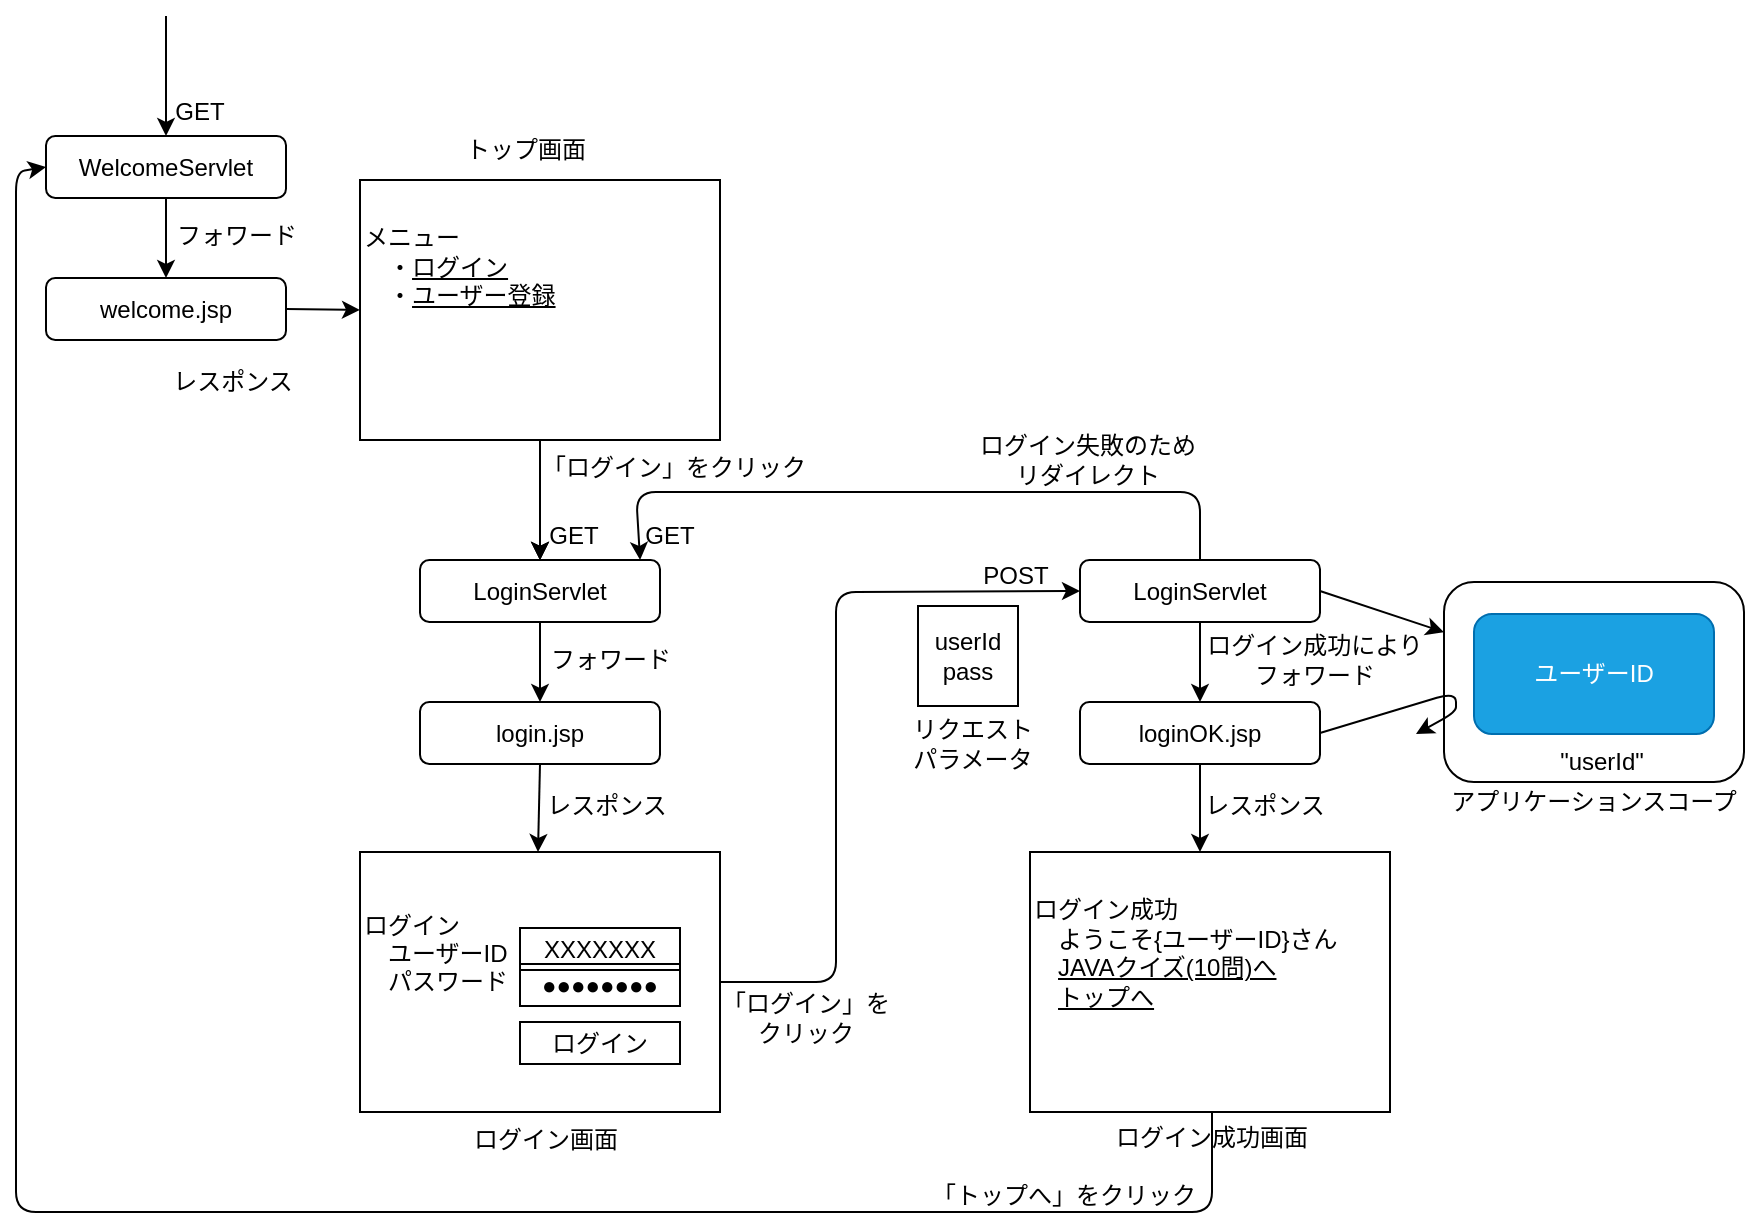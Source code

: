 <mxfile>
    <diagram id="cOPPHnaynSb4PC9Ppda5" name="ページ1">
        <mxGraphModel dx="1489" dy="1618" grid="1" gridSize="10" guides="1" tooltips="1" connect="1" arrows="1" fold="1" page="1" pageScale="1" pageWidth="827" pageHeight="1169" math="0" shadow="0">
            <root>
                <mxCell id="0"/>
                <mxCell id="1" parent="0"/>
                <mxCell id="21" value="" style="edgeStyle=none;html=1;" parent="1" source="2" target="19" edge="1">
                    <mxGeometry relative="1" as="geometry"/>
                </mxCell>
                <mxCell id="2" value="メニュー&lt;br&gt;　・&lt;u&gt;ログイン&lt;/u&gt;&lt;br&gt;　・&lt;u&gt;ユーザー登録&lt;br&gt;&lt;br&gt;&lt;br&gt;&lt;br&gt;&lt;/u&gt;" style="rounded=0;whiteSpace=wrap;html=1;align=left;" parent="1" vertex="1">
                    <mxGeometry x="-644" y="-1079" width="180" height="130" as="geometry"/>
                </mxCell>
                <mxCell id="3" value="ログイン&lt;br&gt;　ユーザーID&lt;br&gt;　パスワード&lt;br&gt;&lt;br&gt;&lt;br&gt;" style="rounded=0;whiteSpace=wrap;html=1;align=left;" parent="1" vertex="1">
                    <mxGeometry x="-644" y="-743" width="180" height="130" as="geometry"/>
                </mxCell>
                <mxCell id="4" value="XXXXXXX" style="text;html=1;strokeColor=default;fillColor=none;align=center;verticalAlign=middle;whiteSpace=wrap;rounded=0;" parent="1" vertex="1">
                    <mxGeometry x="-564" y="-705" width="80" height="21" as="geometry"/>
                </mxCell>
                <mxCell id="5" value="●●●●●●●●" style="text;html=1;strokeColor=default;fillColor=none;align=center;verticalAlign=middle;whiteSpace=wrap;rounded=0;" parent="1" vertex="1">
                    <mxGeometry x="-564" y="-687" width="80" height="21" as="geometry"/>
                </mxCell>
                <mxCell id="6" value="ログイン" style="text;html=1;strokeColor=default;fillColor=none;align=center;verticalAlign=middle;whiteSpace=wrap;rounded=0;" parent="1" vertex="1">
                    <mxGeometry x="-564" y="-658" width="80" height="21" as="geometry"/>
                </mxCell>
                <mxCell id="7" value="ログイン成功&lt;br&gt;　ようこそ{ユーザーID}さん&lt;br&gt;　&lt;u&gt;JAVAクイズ(10問)へ&lt;br&gt;&lt;/u&gt;　&lt;u&gt;トップへ&lt;br&gt;&lt;/u&gt;&lt;u&gt;&lt;br&gt;&lt;br&gt;&lt;/u&gt;" style="rounded=0;whiteSpace=wrap;html=1;align=left;" parent="1" vertex="1">
                    <mxGeometry x="-309" y="-743" width="180" height="130" as="geometry"/>
                </mxCell>
                <mxCell id="8" value="" style="endArrow=classic;html=1;entryX=0;entryY=0.5;entryDx=0;entryDy=0;exitX=0.5;exitY=1;exitDx=0;exitDy=0;" parent="1" target="51" edge="1">
                    <mxGeometry width="50" height="50" relative="1" as="geometry">
                        <mxPoint x="-218" y="-613" as="sourcePoint"/>
                        <mxPoint x="-800" y="-1085.5" as="targetPoint"/>
                        <Array as="points">
                            <mxPoint x="-218" y="-563"/>
                            <mxPoint x="-816" y="-563"/>
                            <mxPoint x="-816" y="-1083"/>
                        </Array>
                    </mxGeometry>
                </mxCell>
                <mxCell id="9" value="「トップへ」をクリック" style="text;html=1;strokeColor=none;fillColor=none;align=center;verticalAlign=middle;whiteSpace=wrap;rounded=0;" parent="1" vertex="1">
                    <mxGeometry x="-372" y="-586" width="160" height="30" as="geometry"/>
                </mxCell>
                <mxCell id="10" value="「ログイン」をクリック" style="text;html=1;strokeColor=none;fillColor=none;align=center;verticalAlign=middle;whiteSpace=wrap;rounded=0;" parent="1" vertex="1">
                    <mxGeometry x="-567" y="-950" width="160" height="30" as="geometry"/>
                </mxCell>
                <mxCell id="11" value="" style="endArrow=classic;html=1;exitX=0.5;exitY=1;exitDx=0;exitDy=0;" parent="1" source="2" target="19" edge="1">
                    <mxGeometry width="50" height="50" relative="1" as="geometry">
                        <mxPoint x="-554" y="-953" as="sourcePoint"/>
                        <mxPoint x="-554" y="-924" as="targetPoint"/>
                    </mxGeometry>
                </mxCell>
                <mxCell id="12" value="「ログイン」を&lt;br&gt;クリック" style="text;html=1;strokeColor=none;fillColor=none;align=center;verticalAlign=middle;whiteSpace=wrap;rounded=0;" parent="1" vertex="1">
                    <mxGeometry x="-469" y="-675" width="96" height="30" as="geometry"/>
                </mxCell>
                <mxCell id="13" value="" style="endArrow=classic;html=1;exitX=1;exitY=0.5;exitDx=0;exitDy=0;entryX=0;entryY=0.5;entryDx=0;entryDy=0;" parent="1" source="3" target="29" edge="1">
                    <mxGeometry width="50" height="50" relative="1" as="geometry">
                        <mxPoint x="-432" y="-788" as="sourcePoint"/>
                        <mxPoint x="-382" y="-838" as="targetPoint"/>
                        <Array as="points">
                            <mxPoint x="-406" y="-678"/>
                            <mxPoint x="-406" y="-873"/>
                        </Array>
                    </mxGeometry>
                </mxCell>
                <mxCell id="14" value="トップ画面" style="text;html=1;strokeColor=none;fillColor=none;align=center;verticalAlign=middle;whiteSpace=wrap;rounded=0;" parent="1" vertex="1">
                    <mxGeometry x="-641" y="-1109" width="160" height="30" as="geometry"/>
                </mxCell>
                <mxCell id="15" value="ログイン画面" style="text;html=1;strokeColor=none;fillColor=none;align=center;verticalAlign=middle;whiteSpace=wrap;rounded=0;" parent="1" vertex="1">
                    <mxGeometry x="-631" y="-614" width="160" height="30" as="geometry"/>
                </mxCell>
                <mxCell id="16" value="ログイン成功画面" style="text;html=1;strokeColor=none;fillColor=none;align=center;verticalAlign=middle;whiteSpace=wrap;rounded=0;" parent="1" vertex="1">
                    <mxGeometry x="-298" y="-615" width="160" height="30" as="geometry"/>
                </mxCell>
                <mxCell id="19" value="LoginServlet" style="rounded=1;whiteSpace=wrap;html=1;" parent="1" vertex="1">
                    <mxGeometry x="-614" y="-889" width="120" height="31" as="geometry"/>
                </mxCell>
                <mxCell id="22" value="" style="endArrow=classic;html=1;exitX=0.5;exitY=1;exitDx=0;exitDy=0;entryX=0.5;entryY=0;entryDx=0;entryDy=0;" parent="1" source="19" target="25" edge="1">
                    <mxGeometry width="50" height="50" relative="1" as="geometry">
                        <mxPoint x="-554" y="-870" as="sourcePoint"/>
                        <mxPoint x="-554" y="-823" as="targetPoint"/>
                    </mxGeometry>
                </mxCell>
                <mxCell id="23" value="GET" style="text;html=1;strokeColor=none;fillColor=none;align=center;verticalAlign=middle;whiteSpace=wrap;rounded=0;" parent="1" vertex="1">
                    <mxGeometry x="-567" y="-911" width="60" height="20" as="geometry"/>
                </mxCell>
                <mxCell id="27" value="" style="edgeStyle=none;html=1;exitX=0.5;exitY=1;exitDx=0;exitDy=0;" parent="1" source="25" edge="1">
                    <mxGeometry relative="1" as="geometry">
                        <mxPoint x="-555" y="-743" as="targetPoint"/>
                    </mxGeometry>
                </mxCell>
                <mxCell id="24" value="フォワード" style="text;html=1;strokeColor=none;fillColor=none;align=center;verticalAlign=middle;whiteSpace=wrap;rounded=0;" parent="1" vertex="1">
                    <mxGeometry x="-554" y="-849" width="71" height="20" as="geometry"/>
                </mxCell>
                <mxCell id="25" value="login.jsp" style="rounded=1;whiteSpace=wrap;html=1;" parent="1" vertex="1">
                    <mxGeometry x="-614" y="-818" width="120" height="31" as="geometry"/>
                </mxCell>
                <mxCell id="26" value="レスポンス" style="text;html=1;strokeColor=none;fillColor=none;align=center;verticalAlign=middle;whiteSpace=wrap;rounded=0;" parent="1" vertex="1">
                    <mxGeometry x="-556" y="-776" width="71" height="20" as="geometry"/>
                </mxCell>
                <mxCell id="28" value="" style="endArrow=classic;html=1;exitX=0.5;exitY=0;exitDx=0;exitDy=0;entryX=0.917;entryY=0;entryDx=0;entryDy=0;entryPerimeter=0;" parent="1" source="29" target="19" edge="1">
                    <mxGeometry width="50" height="50" relative="1" as="geometry">
                        <mxPoint x="-225" y="-949" as="sourcePoint"/>
                        <mxPoint x="-225" y="-924" as="targetPoint"/>
                        <Array as="points">
                            <mxPoint x="-224" y="-923"/>
                            <mxPoint x="-506" y="-923"/>
                        </Array>
                    </mxGeometry>
                </mxCell>
                <mxCell id="29" value="LoginServlet" style="rounded=1;whiteSpace=wrap;html=1;" parent="1" vertex="1">
                    <mxGeometry x="-284" y="-889" width="120" height="31" as="geometry"/>
                </mxCell>
                <mxCell id="30" value="loginOK.jsp" style="rounded=1;whiteSpace=wrap;html=1;" parent="1" vertex="1">
                    <mxGeometry x="-284" y="-818" width="120" height="31" as="geometry"/>
                </mxCell>
                <mxCell id="31" value="レスポンス" style="text;html=1;strokeColor=none;fillColor=none;align=center;verticalAlign=middle;whiteSpace=wrap;rounded=0;" parent="1" vertex="1">
                    <mxGeometry x="-227" y="-776" width="71" height="20" as="geometry"/>
                </mxCell>
                <mxCell id="32" value="" style="endArrow=classic;html=1;exitX=0.5;exitY=1;exitDx=0;exitDy=0;entryX=0.5;entryY=0;entryDx=0;entryDy=0;" parent="1" source="29" target="30" edge="1">
                    <mxGeometry width="50" height="50" relative="1" as="geometry">
                        <mxPoint x="-487" y="-773" as="sourcePoint"/>
                        <mxPoint x="-437" y="-823" as="targetPoint"/>
                    </mxGeometry>
                </mxCell>
                <mxCell id="33" value="" style="endArrow=classic;html=1;exitX=0.5;exitY=1;exitDx=0;exitDy=0;" parent="1" source="30" edge="1">
                    <mxGeometry width="50" height="50" relative="1" as="geometry">
                        <mxPoint x="-487" y="-773" as="sourcePoint"/>
                        <mxPoint x="-224" y="-743" as="targetPoint"/>
                    </mxGeometry>
                </mxCell>
                <mxCell id="36" value="ログイン成功によりフォワード" style="text;html=1;strokeColor=none;fillColor=none;align=center;verticalAlign=middle;whiteSpace=wrap;rounded=0;" parent="1" vertex="1">
                    <mxGeometry x="-222" y="-855" width="111" height="32" as="geometry"/>
                </mxCell>
                <mxCell id="37" value="" style="rounded=1;whiteSpace=wrap;html=1;" parent="1" vertex="1">
                    <mxGeometry x="-102" y="-878" width="150" height="100" as="geometry"/>
                </mxCell>
                <mxCell id="38" value="ユーザーID" style="rounded=1;whiteSpace=wrap;html=1;fillColor=#1ba1e2;fontColor=#ffffff;strokeColor=#006EAF;" parent="1" vertex="1">
                    <mxGeometry x="-87" y="-862" width="120" height="60" as="geometry"/>
                </mxCell>
                <mxCell id="39" value="アプリケーションスコープ" style="text;html=1;strokeColor=none;fillColor=none;align=center;verticalAlign=middle;whiteSpace=wrap;rounded=0;" parent="1" vertex="1">
                    <mxGeometry x="-102" y="-778" width="150" height="20" as="geometry"/>
                </mxCell>
                <mxCell id="40" value="&quot;userId&quot;" style="text;html=1;strokeColor=none;fillColor=none;align=center;verticalAlign=middle;whiteSpace=wrap;rounded=0;" parent="1" vertex="1">
                    <mxGeometry x="-88" y="-798" width="130" height="20" as="geometry"/>
                </mxCell>
                <mxCell id="41" value="" style="endArrow=classic;html=1;exitX=1;exitY=0.5;exitDx=0;exitDy=0;" parent="1" source="30" edge="1">
                    <mxGeometry width="50" height="50" relative="1" as="geometry">
                        <mxPoint x="-316" y="-823" as="sourcePoint"/>
                        <mxPoint x="-116" y="-802" as="targetPoint"/>
                        <Array as="points">
                            <mxPoint x="-96" y="-823"/>
                            <mxPoint x="-96" y="-813"/>
                        </Array>
                    </mxGeometry>
                </mxCell>
                <mxCell id="43" value="" style="endArrow=classic;html=1;exitX=1;exitY=0.5;exitDx=0;exitDy=0;" parent="1" source="29" target="37" edge="1">
                    <mxGeometry width="50" height="50" relative="1" as="geometry">
                        <mxPoint x="-316" y="-823" as="sourcePoint"/>
                        <mxPoint x="-266" y="-873" as="targetPoint"/>
                    </mxGeometry>
                </mxCell>
                <mxCell id="44" value="ログイン失敗のため&lt;br&gt;リダイレクト" style="text;html=1;strokeColor=none;fillColor=none;align=center;verticalAlign=middle;whiteSpace=wrap;rounded=0;" parent="1" vertex="1">
                    <mxGeometry x="-360" y="-954" width="160" height="30" as="geometry"/>
                </mxCell>
                <mxCell id="45" value="GET" style="text;html=1;strokeColor=none;fillColor=none;align=center;verticalAlign=middle;whiteSpace=wrap;rounded=0;" parent="1" vertex="1">
                    <mxGeometry x="-519" y="-911" width="60" height="20" as="geometry"/>
                </mxCell>
                <mxCell id="46" value="POST" style="text;html=1;strokeColor=none;fillColor=none;align=center;verticalAlign=middle;whiteSpace=wrap;rounded=0;" parent="1" vertex="1">
                    <mxGeometry x="-346" y="-891" width="60" height="20" as="geometry"/>
                </mxCell>
                <mxCell id="47" value="userId&lt;br&gt;pass" style="whiteSpace=wrap;html=1;aspect=fixed;" parent="1" vertex="1">
                    <mxGeometry x="-365" y="-866" width="50" height="50" as="geometry"/>
                </mxCell>
                <mxCell id="48" value="リクエスト&lt;br&gt;パラメータ" style="text;html=1;strokeColor=none;fillColor=none;align=center;verticalAlign=middle;whiteSpace=wrap;rounded=0;" parent="1" vertex="1">
                    <mxGeometry x="-373" y="-812" width="71" height="30" as="geometry"/>
                </mxCell>
                <mxCell id="49" value="" style="endArrow=classic;html=1;exitX=0.5;exitY=1;exitDx=0;exitDy=0;" parent="1" target="51" edge="1">
                    <mxGeometry width="50" height="50" relative="1" as="geometry">
                        <mxPoint x="-741" y="-1161" as="sourcePoint"/>
                        <mxPoint x="-741" y="-1136" as="targetPoint"/>
                    </mxGeometry>
                </mxCell>
                <mxCell id="50" value="GET" style="text;html=1;strokeColor=none;fillColor=none;align=center;verticalAlign=middle;whiteSpace=wrap;rounded=0;" parent="1" vertex="1">
                    <mxGeometry x="-754" y="-1123" width="60" height="20" as="geometry"/>
                </mxCell>
                <mxCell id="51" value="WelcomeServlet" style="rounded=1;whiteSpace=wrap;html=1;" parent="1" vertex="1">
                    <mxGeometry x="-801" y="-1101" width="120" height="31" as="geometry"/>
                </mxCell>
                <mxCell id="52" value="" style="endArrow=classic;html=1;exitX=0.5;exitY=1;exitDx=0;exitDy=0;entryX=0.5;entryY=0;entryDx=0;entryDy=0;" parent="1" source="51" target="54" edge="1">
                    <mxGeometry width="50" height="50" relative="1" as="geometry">
                        <mxPoint x="-741" y="-1082" as="sourcePoint"/>
                        <mxPoint x="-741" y="-1035" as="targetPoint"/>
                    </mxGeometry>
                </mxCell>
                <mxCell id="53" value="フォワード" style="text;html=1;strokeColor=none;fillColor=none;align=center;verticalAlign=middle;whiteSpace=wrap;rounded=0;" parent="1" vertex="1">
                    <mxGeometry x="-741" y="-1061" width="71" height="20" as="geometry"/>
                </mxCell>
                <mxCell id="54" value="welcome.jsp" style="rounded=1;whiteSpace=wrap;html=1;" parent="1" vertex="1">
                    <mxGeometry x="-801" y="-1030" width="120" height="31" as="geometry"/>
                </mxCell>
                <mxCell id="55" value="レスポンス" style="text;html=1;strokeColor=none;fillColor=none;align=center;verticalAlign=middle;whiteSpace=wrap;rounded=0;" parent="1" vertex="1">
                    <mxGeometry x="-743" y="-988" width="71" height="20" as="geometry"/>
                </mxCell>
                <mxCell id="56" value="" style="edgeStyle=none;html=1;exitX=1;exitY=0.5;exitDx=0;exitDy=0;entryX=0;entryY=0.5;entryDx=0;entryDy=0;" parent="1" source="54" target="2" edge="1">
                    <mxGeometry relative="1" as="geometry">
                        <mxPoint x="-742" y="-955" as="targetPoint"/>
                    </mxGeometry>
                </mxCell>
                <mxCell id="57" value="" style="endArrow=classic;html=1;exitX=0.5;exitY=1;exitDx=0;exitDy=0;" parent="1" edge="1">
                    <mxGeometry width="50" height="50" relative="1" as="geometry">
                        <mxPoint x="-554" y="-949" as="sourcePoint"/>
                        <mxPoint x="-554" y="-889" as="targetPoint"/>
                    </mxGeometry>
                </mxCell>
            </root>
        </mxGraphModel>
    </diagram>
</mxfile>